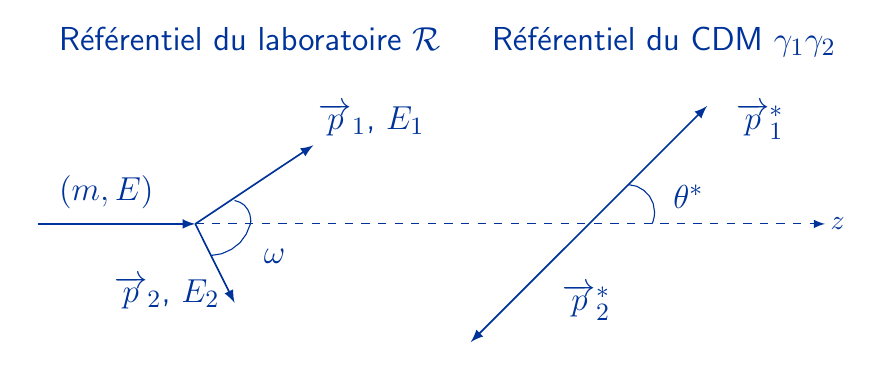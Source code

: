 \tikzset{%
  >=latex, % option for nice arrows
  inner sep=0pt,%
  outer sep=2pt,%
  mark coordinate/.style={inner sep=0pt,outer sep=0pt,minimum size=3pt,
    fill=black,circle}%
}
\begin{tikzpicture}[y=-1cm]
  \sf
  \definecolor{red}{RGB}{221,42,43}
  \definecolor{green}{RGB}{132,184,24}
  \definecolor{blue}{RGB}{0,51,153}
  %% \definecolor{blue}{RGB}{0,72,112}
  \definecolor{orange}{RGB}{192,128,64}
  \definecolor{gray}{RGB}{107,108,110}
  \colorlet{default}{blue}

  \draw[default] (2.559,26.09) -- (2.627,26.113) -- (2.684,26.151) -- (2.726,26.206) -- (2.754,26.268) -- (2.764,26.34) -- (2.764,26.348) -- (2.764,26.359) -- (2.762,26.369) -- (2.762,26.38) -- (2.76,26.388);
  \draw[default] (2.76,26.388) -- (2.707,26.518) -- (2.627,26.628) -- (2.521,26.71) -- (2.396,26.767) -- (2.261,26.789);

  \draw[dashed,default,->] (2.06,26.388) -- (10.058,26.388) node[right] {$z$};

  \draw[semithick,default,->] (2.06,26.388) -- (3.56,25.389);
  \draw[semithick,default,->] (2.06,26.388) -- (2.559,27.39);
  \draw[semithick,default,->] (0.059,26.388) -- (2.06,26.388);
  \draw[semithick,default,<->] (8.56,24.89) -- (5.558,27.889);

  \path (2.86,26.888) node[text=default,anchor=base west] {\fontsize{13.0}{15.6}\selectfont{}$\omega$};
  \path (8.06,26.19) node[text=default,anchor=base west] {\fontsize{13.0}{15.6}\selectfont{}$\theta^*$};

  \path (3.56,25.188) node[text=default,anchor=base west] {\fontsize{13.0}{15.6}\selectfont{}$\overrightarrow{p}_1$, $E_1$};

  \draw[default] (7.559,25.889) -- (7.667,25.91) -- (7.758,25.963) --
  (7.83,26.037) -- (7.876,26.132) -- (7.893,26.238) --
  (7.891,26.27) -- (7.887,26.302) -- (7.88,26.331) --
  (7.872,26.361) -- (7.859,26.388);

  \path (0.26,24.189) node[text=default,anchor=base west] {\fontsize{13.0}{15.6}\selectfont{}Référentiel du laboratoire $\mathcal{R}$};
  \path (5.759,24.189) node[text=default,anchor=base west] {\fontsize{13.0}{15.6}\selectfont{}Référentiel du CDM $\gamma_1\gamma_2$};

  \path (0.26,26.09) node[text=default,anchor=base west] {\fontsize{13.0}{15.6}\selectfont{}$(m,E)$};
  \path (0.959,27.39) node[text=default,anchor=base west] {\fontsize{13.0}{15.6}\selectfont{}$\overrightarrow{p}_2$, $E_2$};
  \path (8.86,25.188) node[text=default,anchor=base west] {\fontsize{13.0}{15.6}\selectfont{}$\overrightarrow{p}_1^*$};
  \path (6.659,27.489) node[text=default,anchor=base west] {\fontsize{13.0}{15.6}\selectfont{}$\overrightarrow{p}_2^*$};

\end{tikzpicture}%
%% Configure (x)emacs for this file ...
%% Local Variables:
%% mode: latex
%% End:

